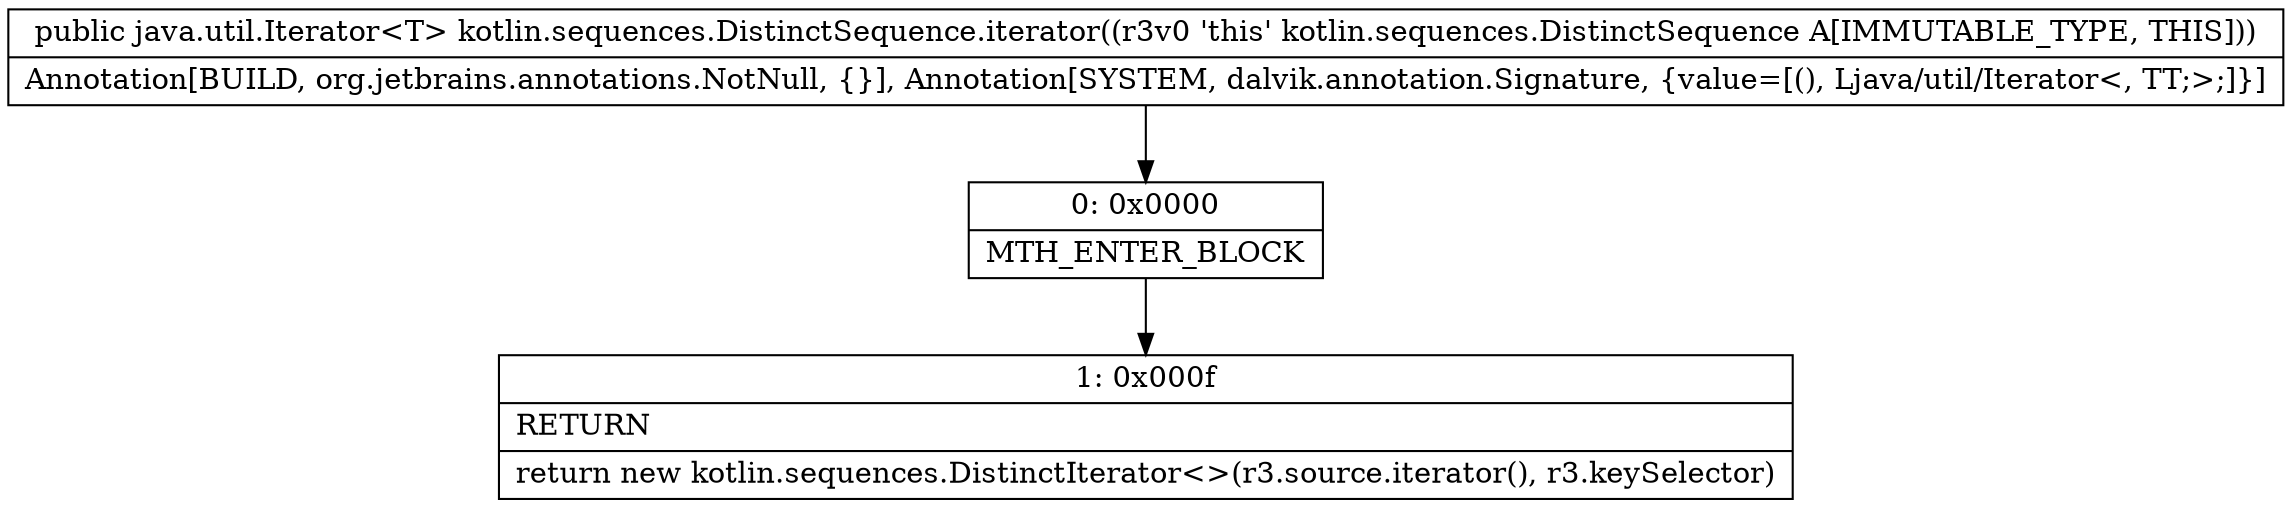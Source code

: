 digraph "CFG forkotlin.sequences.DistinctSequence.iterator()Ljava\/util\/Iterator;" {
Node_0 [shape=record,label="{0\:\ 0x0000|MTH_ENTER_BLOCK\l}"];
Node_1 [shape=record,label="{1\:\ 0x000f|RETURN\l|return new kotlin.sequences.DistinctIterator\<\>(r3.source.iterator(), r3.keySelector)\l}"];
MethodNode[shape=record,label="{public java.util.Iterator\<T\> kotlin.sequences.DistinctSequence.iterator((r3v0 'this' kotlin.sequences.DistinctSequence A[IMMUTABLE_TYPE, THIS]))  | Annotation[BUILD, org.jetbrains.annotations.NotNull, \{\}], Annotation[SYSTEM, dalvik.annotation.Signature, \{value=[(), Ljava\/util\/Iterator\<, TT;\>;]\}]\l}"];
MethodNode -> Node_0;
Node_0 -> Node_1;
}


